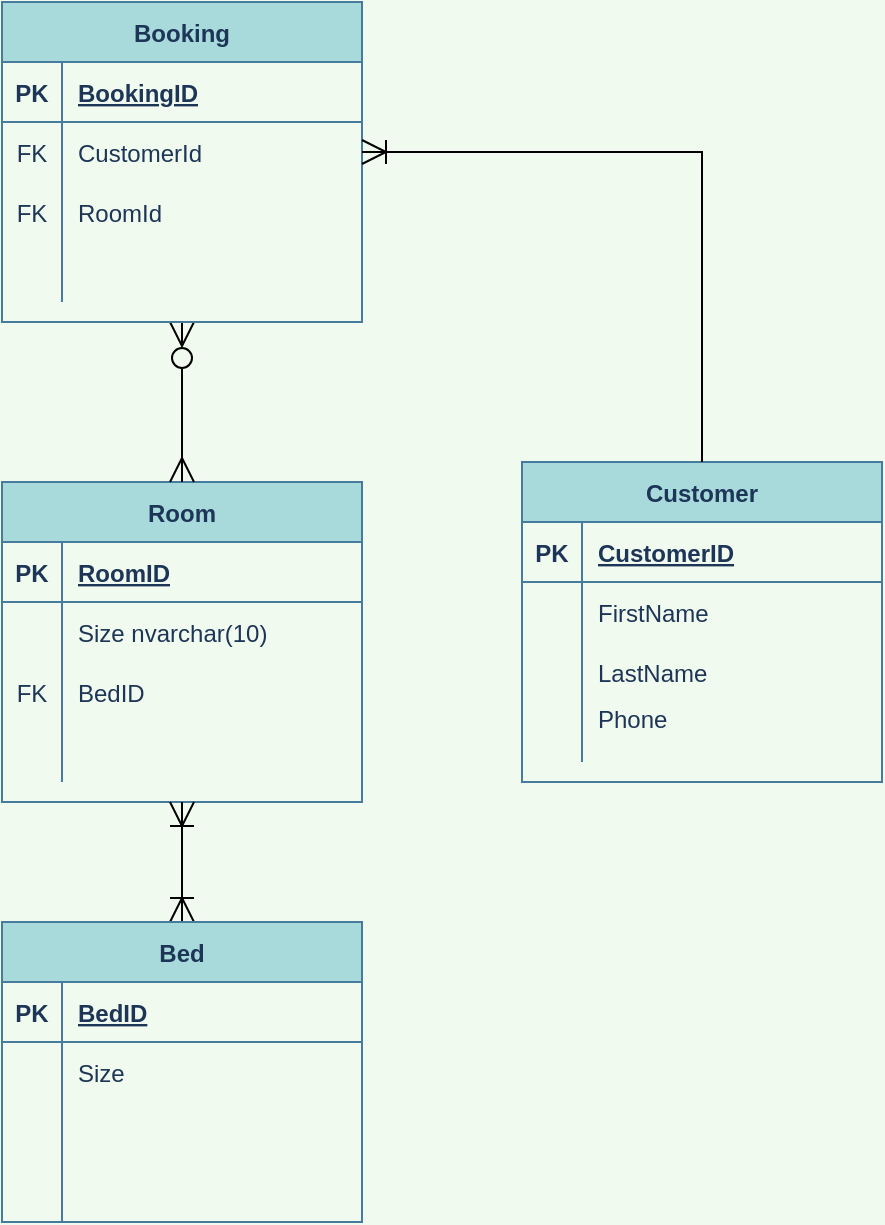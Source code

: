 <mxfile version="20.2.3" type="device"><diagram id="uxcJAp8ZWIvbBPf6CyUV" name="Sida-1"><mxGraphModel dx="488" dy="641" grid="1" gridSize="10" guides="1" tooltips="1" connect="1" arrows="1" fold="1" page="1" pageScale="1" pageWidth="827" pageHeight="1169" background="#F1FAEE" math="0" shadow="0"><root><mxCell id="0"/><mxCell id="1" parent="0"/><mxCell id="YhSoo6fq5v7C-0EKnRnC-1" value="Room" style="shape=table;startSize=30;container=1;collapsible=1;childLayout=tableLayout;fixedRows=1;rowLines=0;fontStyle=1;align=center;resizeLast=1;fontColor=#1D3557;strokeColor=#457B9D;fillColor=#A8DADC;" parent="1" vertex="1"><mxGeometry x="50" y="250" width="180" height="160" as="geometry"/></mxCell><mxCell id="YhSoo6fq5v7C-0EKnRnC-2" value="" style="shape=tableRow;horizontal=0;startSize=0;swimlaneHead=0;swimlaneBody=0;fillColor=none;collapsible=0;dropTarget=0;points=[[0,0.5],[1,0.5]];portConstraint=eastwest;top=0;left=0;right=0;bottom=1;fontColor=#1D3557;strokeColor=#457B9D;" parent="YhSoo6fq5v7C-0EKnRnC-1" vertex="1"><mxGeometry y="30" width="180" height="30" as="geometry"/></mxCell><mxCell id="YhSoo6fq5v7C-0EKnRnC-3" value="PK" style="shape=partialRectangle;connectable=0;fillColor=none;top=0;left=0;bottom=0;right=0;fontStyle=1;overflow=hidden;fontColor=#1D3557;strokeColor=#457B9D;" parent="YhSoo6fq5v7C-0EKnRnC-2" vertex="1"><mxGeometry width="30" height="30" as="geometry"><mxRectangle width="30" height="30" as="alternateBounds"/></mxGeometry></mxCell><mxCell id="YhSoo6fq5v7C-0EKnRnC-4" value="RoomID" style="shape=partialRectangle;connectable=0;fillColor=none;top=0;left=0;bottom=0;right=0;align=left;spacingLeft=6;fontStyle=5;overflow=hidden;fontColor=#1D3557;strokeColor=#457B9D;" parent="YhSoo6fq5v7C-0EKnRnC-2" vertex="1"><mxGeometry x="30" width="150" height="30" as="geometry"><mxRectangle width="150" height="30" as="alternateBounds"/></mxGeometry></mxCell><mxCell id="YhSoo6fq5v7C-0EKnRnC-5" value="" style="shape=tableRow;horizontal=0;startSize=0;swimlaneHead=0;swimlaneBody=0;fillColor=none;collapsible=0;dropTarget=0;points=[[0,0.5],[1,0.5]];portConstraint=eastwest;top=0;left=0;right=0;bottom=0;fontColor=#1D3557;strokeColor=#457B9D;" parent="YhSoo6fq5v7C-0EKnRnC-1" vertex="1"><mxGeometry y="60" width="180" height="30" as="geometry"/></mxCell><mxCell id="YhSoo6fq5v7C-0EKnRnC-6" value="" style="shape=partialRectangle;connectable=0;fillColor=none;top=0;left=0;bottom=0;right=0;editable=1;overflow=hidden;fontColor=#1D3557;strokeColor=#457B9D;" parent="YhSoo6fq5v7C-0EKnRnC-5" vertex="1"><mxGeometry width="30" height="30" as="geometry"><mxRectangle width="30" height="30" as="alternateBounds"/></mxGeometry></mxCell><mxCell id="YhSoo6fq5v7C-0EKnRnC-7" value="Size nvarchar(10)" style="shape=partialRectangle;connectable=0;fillColor=none;top=0;left=0;bottom=0;right=0;align=left;spacingLeft=6;overflow=hidden;fontColor=#1D3557;strokeColor=#457B9D;" parent="YhSoo6fq5v7C-0EKnRnC-5" vertex="1"><mxGeometry x="30" width="150" height="30" as="geometry"><mxRectangle width="150" height="30" as="alternateBounds"/></mxGeometry></mxCell><mxCell id="YhSoo6fq5v7C-0EKnRnC-8" value="" style="shape=tableRow;horizontal=0;startSize=0;swimlaneHead=0;swimlaneBody=0;fillColor=none;collapsible=0;dropTarget=0;points=[[0,0.5],[1,0.5]];portConstraint=eastwest;top=0;left=0;right=0;bottom=0;fontColor=#1D3557;strokeColor=#457B9D;" parent="YhSoo6fq5v7C-0EKnRnC-1" vertex="1"><mxGeometry y="90" width="180" height="30" as="geometry"/></mxCell><mxCell id="YhSoo6fq5v7C-0EKnRnC-9" value="FK" style="shape=partialRectangle;connectable=0;fillColor=none;top=0;left=0;bottom=0;right=0;editable=1;overflow=hidden;fontColor=#1D3557;strokeColor=#457B9D;" parent="YhSoo6fq5v7C-0EKnRnC-8" vertex="1"><mxGeometry width="30" height="30" as="geometry"><mxRectangle width="30" height="30" as="alternateBounds"/></mxGeometry></mxCell><mxCell id="YhSoo6fq5v7C-0EKnRnC-10" value="BedID" style="shape=partialRectangle;connectable=0;fillColor=none;top=0;left=0;bottom=0;right=0;align=left;spacingLeft=6;overflow=hidden;fontColor=#1D3557;strokeColor=#457B9D;" parent="YhSoo6fq5v7C-0EKnRnC-8" vertex="1"><mxGeometry x="30" width="150" height="30" as="geometry"><mxRectangle width="150" height="30" as="alternateBounds"/></mxGeometry></mxCell><mxCell id="YhSoo6fq5v7C-0EKnRnC-11" value="" style="shape=tableRow;horizontal=0;startSize=0;swimlaneHead=0;swimlaneBody=0;fillColor=none;collapsible=0;dropTarget=0;points=[[0,0.5],[1,0.5]];portConstraint=eastwest;top=0;left=0;right=0;bottom=0;fontColor=#1D3557;strokeColor=#457B9D;" parent="YhSoo6fq5v7C-0EKnRnC-1" vertex="1"><mxGeometry y="120" width="180" height="30" as="geometry"/></mxCell><mxCell id="YhSoo6fq5v7C-0EKnRnC-12" value="" style="shape=partialRectangle;connectable=0;fillColor=none;top=0;left=0;bottom=0;right=0;editable=1;overflow=hidden;fontColor=#1D3557;strokeColor=#457B9D;" parent="YhSoo6fq5v7C-0EKnRnC-11" vertex="1"><mxGeometry width="30" height="30" as="geometry"><mxRectangle width="30" height="30" as="alternateBounds"/></mxGeometry></mxCell><mxCell id="YhSoo6fq5v7C-0EKnRnC-13" value="" style="shape=partialRectangle;connectable=0;fillColor=none;top=0;left=0;bottom=0;right=0;align=left;spacingLeft=6;overflow=hidden;fontColor=#1D3557;strokeColor=#457B9D;" parent="YhSoo6fq5v7C-0EKnRnC-11" vertex="1"><mxGeometry x="30" width="150" height="30" as="geometry"><mxRectangle width="150" height="30" as="alternateBounds"/></mxGeometry></mxCell><mxCell id="YhSoo6fq5v7C-0EKnRnC-14" value="Customer" style="shape=table;startSize=30;container=1;collapsible=1;childLayout=tableLayout;fixedRows=1;rowLines=0;fontStyle=1;align=center;resizeLast=1;fontColor=#1D3557;strokeColor=#457B9D;fillColor=#A8DADC;" parent="1" vertex="1"><mxGeometry x="310" y="240" width="180" height="160" as="geometry"/></mxCell><mxCell id="YhSoo6fq5v7C-0EKnRnC-15" value="" style="shape=tableRow;horizontal=0;startSize=0;swimlaneHead=0;swimlaneBody=0;fillColor=none;collapsible=0;dropTarget=0;points=[[0,0.5],[1,0.5]];portConstraint=eastwest;top=0;left=0;right=0;bottom=1;fontColor=#1D3557;strokeColor=#457B9D;" parent="YhSoo6fq5v7C-0EKnRnC-14" vertex="1"><mxGeometry y="30" width="180" height="30" as="geometry"/></mxCell><mxCell id="YhSoo6fq5v7C-0EKnRnC-16" value="PK" style="shape=partialRectangle;connectable=0;fillColor=none;top=0;left=0;bottom=0;right=0;fontStyle=1;overflow=hidden;fontColor=#1D3557;strokeColor=#457B9D;" parent="YhSoo6fq5v7C-0EKnRnC-15" vertex="1"><mxGeometry width="30" height="30" as="geometry"><mxRectangle width="30" height="30" as="alternateBounds"/></mxGeometry></mxCell><mxCell id="YhSoo6fq5v7C-0EKnRnC-17" value="CustomerID" style="shape=partialRectangle;connectable=0;fillColor=none;top=0;left=0;bottom=0;right=0;align=left;spacingLeft=6;fontStyle=5;overflow=hidden;fontColor=#1D3557;strokeColor=#457B9D;" parent="YhSoo6fq5v7C-0EKnRnC-15" vertex="1"><mxGeometry x="30" width="150" height="30" as="geometry"><mxRectangle width="150" height="30" as="alternateBounds"/></mxGeometry></mxCell><mxCell id="YhSoo6fq5v7C-0EKnRnC-18" value="" style="shape=tableRow;horizontal=0;startSize=0;swimlaneHead=0;swimlaneBody=0;fillColor=none;collapsible=0;dropTarget=0;points=[[0,0.5],[1,0.5]];portConstraint=eastwest;top=0;left=0;right=0;bottom=0;fontColor=#1D3557;strokeColor=#457B9D;" parent="YhSoo6fq5v7C-0EKnRnC-14" vertex="1"><mxGeometry y="60" width="180" height="30" as="geometry"/></mxCell><mxCell id="YhSoo6fq5v7C-0EKnRnC-19" value="" style="shape=partialRectangle;connectable=0;fillColor=none;top=0;left=0;bottom=0;right=0;editable=1;overflow=hidden;fontColor=#1D3557;strokeColor=#457B9D;" parent="YhSoo6fq5v7C-0EKnRnC-18" vertex="1"><mxGeometry width="30" height="30" as="geometry"><mxRectangle width="30" height="30" as="alternateBounds"/></mxGeometry></mxCell><mxCell id="YhSoo6fq5v7C-0EKnRnC-20" value="FirstName" style="shape=partialRectangle;connectable=0;fillColor=none;top=0;left=0;bottom=0;right=0;align=left;spacingLeft=6;overflow=hidden;fontColor=#1D3557;strokeColor=#457B9D;" parent="YhSoo6fq5v7C-0EKnRnC-18" vertex="1"><mxGeometry x="30" width="150" height="30" as="geometry"><mxRectangle width="150" height="30" as="alternateBounds"/></mxGeometry></mxCell><mxCell id="YhSoo6fq5v7C-0EKnRnC-21" value="" style="shape=tableRow;horizontal=0;startSize=0;swimlaneHead=0;swimlaneBody=0;fillColor=none;collapsible=0;dropTarget=0;points=[[0,0.5],[1,0.5]];portConstraint=eastwest;top=0;left=0;right=0;bottom=0;fontColor=#1D3557;strokeColor=#457B9D;" parent="YhSoo6fq5v7C-0EKnRnC-14" vertex="1"><mxGeometry y="90" width="180" height="30" as="geometry"/></mxCell><mxCell id="YhSoo6fq5v7C-0EKnRnC-22" value="" style="shape=partialRectangle;connectable=0;fillColor=none;top=0;left=0;bottom=0;right=0;editable=1;overflow=hidden;fontColor=#1D3557;strokeColor=#457B9D;" parent="YhSoo6fq5v7C-0EKnRnC-21" vertex="1"><mxGeometry width="30" height="30" as="geometry"><mxRectangle width="30" height="30" as="alternateBounds"/></mxGeometry></mxCell><mxCell id="YhSoo6fq5v7C-0EKnRnC-23" value="LastName" style="shape=partialRectangle;connectable=0;fillColor=none;top=0;left=0;bottom=0;right=0;align=left;spacingLeft=6;overflow=hidden;fontColor=#1D3557;strokeColor=#457B9D;" parent="YhSoo6fq5v7C-0EKnRnC-21" vertex="1"><mxGeometry x="30" width="150" height="30" as="geometry"><mxRectangle width="150" height="30" as="alternateBounds"/></mxGeometry></mxCell><mxCell id="YhSoo6fq5v7C-0EKnRnC-24" value="" style="shape=tableRow;horizontal=0;startSize=0;swimlaneHead=0;swimlaneBody=0;fillColor=none;collapsible=0;dropTarget=0;points=[[0,0.5],[1,0.5]];portConstraint=eastwest;top=0;left=0;right=0;bottom=0;fontColor=#1D3557;strokeColor=#457B9D;" parent="YhSoo6fq5v7C-0EKnRnC-14" vertex="1"><mxGeometry y="120" width="180" height="30" as="geometry"/></mxCell><mxCell id="YhSoo6fq5v7C-0EKnRnC-25" value="" style="shape=partialRectangle;connectable=0;fillColor=none;top=0;left=0;bottom=0;right=0;editable=1;overflow=hidden;fontColor=#1D3557;strokeColor=#457B9D;" parent="YhSoo6fq5v7C-0EKnRnC-24" vertex="1"><mxGeometry width="30" height="30" as="geometry"><mxRectangle width="30" height="30" as="alternateBounds"/></mxGeometry></mxCell><mxCell id="YhSoo6fq5v7C-0EKnRnC-26" value="Phone&#10;" style="shape=partialRectangle;connectable=0;fillColor=none;top=0;left=0;bottom=0;right=0;align=left;spacingLeft=6;overflow=hidden;fontColor=#1D3557;strokeColor=#457B9D;" parent="YhSoo6fq5v7C-0EKnRnC-24" vertex="1"><mxGeometry x="30" width="150" height="30" as="geometry"><mxRectangle width="150" height="30" as="alternateBounds"/></mxGeometry></mxCell><mxCell id="SjOS61LlfujwKOnhzvTt-16" style="edgeStyle=orthogonalEdgeStyle;rounded=0;orthogonalLoop=1;jettySize=auto;html=1;entryX=0.5;entryY=0;entryDx=0;entryDy=0;startArrow=ERzeroToMany;startFill=0;startSize=10;endSize=10;endArrow=ERmany;endFill=0;" edge="1" parent="1" source="YhSoo6fq5v7C-0EKnRnC-27" target="YhSoo6fq5v7C-0EKnRnC-1"><mxGeometry relative="1" as="geometry"/></mxCell><mxCell id="YhSoo6fq5v7C-0EKnRnC-27" value="Booking" style="shape=table;startSize=30;container=1;collapsible=1;childLayout=tableLayout;fixedRows=1;rowLines=0;fontStyle=1;align=center;resizeLast=1;fontColor=#1D3557;strokeColor=#457B9D;fillColor=#A8DADC;" parent="1" vertex="1"><mxGeometry x="50" y="10" width="180" height="160" as="geometry"/></mxCell><mxCell id="YhSoo6fq5v7C-0EKnRnC-28" value="" style="shape=tableRow;horizontal=0;startSize=0;swimlaneHead=0;swimlaneBody=0;fillColor=none;collapsible=0;dropTarget=0;points=[[0,0.5],[1,0.5]];portConstraint=eastwest;top=0;left=0;right=0;bottom=1;fontColor=#1D3557;strokeColor=#457B9D;" parent="YhSoo6fq5v7C-0EKnRnC-27" vertex="1"><mxGeometry y="30" width="180" height="30" as="geometry"/></mxCell><mxCell id="YhSoo6fq5v7C-0EKnRnC-29" value="PK" style="shape=partialRectangle;connectable=0;fillColor=none;top=0;left=0;bottom=0;right=0;fontStyle=1;overflow=hidden;fontColor=#1D3557;strokeColor=#457B9D;" parent="YhSoo6fq5v7C-0EKnRnC-28" vertex="1"><mxGeometry width="30" height="30" as="geometry"><mxRectangle width="30" height="30" as="alternateBounds"/></mxGeometry></mxCell><mxCell id="YhSoo6fq5v7C-0EKnRnC-30" value="BookingID" style="shape=partialRectangle;connectable=0;fillColor=none;top=0;left=0;bottom=0;right=0;align=left;spacingLeft=6;fontStyle=5;overflow=hidden;fontColor=#1D3557;strokeColor=#457B9D;" parent="YhSoo6fq5v7C-0EKnRnC-28" vertex="1"><mxGeometry x="30" width="150" height="30" as="geometry"><mxRectangle width="150" height="30" as="alternateBounds"/></mxGeometry></mxCell><mxCell id="YhSoo6fq5v7C-0EKnRnC-31" value="" style="shape=tableRow;horizontal=0;startSize=0;swimlaneHead=0;swimlaneBody=0;fillColor=none;collapsible=0;dropTarget=0;points=[[0,0.5],[1,0.5]];portConstraint=eastwest;top=0;left=0;right=0;bottom=0;fontColor=#1D3557;strokeColor=#457B9D;" parent="YhSoo6fq5v7C-0EKnRnC-27" vertex="1"><mxGeometry y="60" width="180" height="30" as="geometry"/></mxCell><mxCell id="YhSoo6fq5v7C-0EKnRnC-32" value="FK" style="shape=partialRectangle;connectable=0;fillColor=none;top=0;left=0;bottom=0;right=0;editable=1;overflow=hidden;fontColor=#1D3557;strokeColor=#457B9D;" parent="YhSoo6fq5v7C-0EKnRnC-31" vertex="1"><mxGeometry width="30" height="30" as="geometry"><mxRectangle width="30" height="30" as="alternateBounds"/></mxGeometry></mxCell><mxCell id="YhSoo6fq5v7C-0EKnRnC-33" value="CustomerId" style="shape=partialRectangle;connectable=0;fillColor=none;top=0;left=0;bottom=0;right=0;align=left;spacingLeft=6;overflow=hidden;fontColor=#1D3557;strokeColor=#457B9D;" parent="YhSoo6fq5v7C-0EKnRnC-31" vertex="1"><mxGeometry x="30" width="150" height="30" as="geometry"><mxRectangle width="150" height="30" as="alternateBounds"/></mxGeometry></mxCell><mxCell id="YhSoo6fq5v7C-0EKnRnC-34" value="" style="shape=tableRow;horizontal=0;startSize=0;swimlaneHead=0;swimlaneBody=0;fillColor=none;collapsible=0;dropTarget=0;points=[[0,0.5],[1,0.5]];portConstraint=eastwest;top=0;left=0;right=0;bottom=0;fontColor=#1D3557;strokeColor=#457B9D;" parent="YhSoo6fq5v7C-0EKnRnC-27" vertex="1"><mxGeometry y="90" width="180" height="30" as="geometry"/></mxCell><mxCell id="YhSoo6fq5v7C-0EKnRnC-35" value="FK" style="shape=partialRectangle;connectable=0;fillColor=none;top=0;left=0;bottom=0;right=0;editable=1;overflow=hidden;fontColor=#1D3557;strokeColor=#457B9D;" parent="YhSoo6fq5v7C-0EKnRnC-34" vertex="1"><mxGeometry width="30" height="30" as="geometry"><mxRectangle width="30" height="30" as="alternateBounds"/></mxGeometry></mxCell><mxCell id="YhSoo6fq5v7C-0EKnRnC-36" value="RoomId" style="shape=partialRectangle;connectable=0;fillColor=none;top=0;left=0;bottom=0;right=0;align=left;spacingLeft=6;overflow=hidden;fontColor=#1D3557;strokeColor=#457B9D;" parent="YhSoo6fq5v7C-0EKnRnC-34" vertex="1"><mxGeometry x="30" width="150" height="30" as="geometry"><mxRectangle width="150" height="30" as="alternateBounds"/></mxGeometry></mxCell><mxCell id="YhSoo6fq5v7C-0EKnRnC-37" value="" style="shape=tableRow;horizontal=0;startSize=0;swimlaneHead=0;swimlaneBody=0;fillColor=none;collapsible=0;dropTarget=0;points=[[0,0.5],[1,0.5]];portConstraint=eastwest;top=0;left=0;right=0;bottom=0;fontColor=#1D3557;strokeColor=#457B9D;" parent="YhSoo6fq5v7C-0EKnRnC-27" vertex="1"><mxGeometry y="120" width="180" height="30" as="geometry"/></mxCell><mxCell id="YhSoo6fq5v7C-0EKnRnC-38" value="" style="shape=partialRectangle;connectable=0;fillColor=none;top=0;left=0;bottom=0;right=0;editable=1;overflow=hidden;fontColor=#1D3557;strokeColor=#457B9D;" parent="YhSoo6fq5v7C-0EKnRnC-37" vertex="1"><mxGeometry width="30" height="30" as="geometry"><mxRectangle width="30" height="30" as="alternateBounds"/></mxGeometry></mxCell><mxCell id="YhSoo6fq5v7C-0EKnRnC-39" value="" style="shape=partialRectangle;connectable=0;fillColor=none;top=0;left=0;bottom=0;right=0;align=left;spacingLeft=6;overflow=hidden;fontColor=#1D3557;strokeColor=#457B9D;" parent="YhSoo6fq5v7C-0EKnRnC-37" vertex="1"><mxGeometry x="30" width="150" height="30" as="geometry"><mxRectangle width="150" height="30" as="alternateBounds"/></mxGeometry></mxCell><mxCell id="SjOS61LlfujwKOnhzvTt-14" style="edgeStyle=orthogonalEdgeStyle;rounded=0;orthogonalLoop=1;jettySize=auto;html=1;entryX=0.5;entryY=1;entryDx=0;entryDy=0;endArrow=ERoneToMany;endFill=0;endSize=10;startSize=10;startArrow=ERoneToMany;startFill=0;" edge="1" parent="1" source="SjOS61LlfujwKOnhzvTt-1" target="YhSoo6fq5v7C-0EKnRnC-1"><mxGeometry relative="1" as="geometry"/></mxCell><mxCell id="SjOS61LlfujwKOnhzvTt-1" value="Bed" style="shape=table;startSize=30;container=1;collapsible=1;childLayout=tableLayout;fixedRows=1;rowLines=0;fontStyle=1;align=center;resizeLast=1;fontColor=#1D3557;strokeColor=#457B9D;fillColor=#A8DADC;" vertex="1" parent="1"><mxGeometry x="50" y="470" width="180" height="150" as="geometry"/></mxCell><mxCell id="SjOS61LlfujwKOnhzvTt-2" value="" style="shape=tableRow;horizontal=0;startSize=0;swimlaneHead=0;swimlaneBody=0;fillColor=none;collapsible=0;dropTarget=0;points=[[0,0.5],[1,0.5]];portConstraint=eastwest;top=0;left=0;right=0;bottom=1;fontColor=#1D3557;strokeColor=#457B9D;" vertex="1" parent="SjOS61LlfujwKOnhzvTt-1"><mxGeometry y="30" width="180" height="30" as="geometry"/></mxCell><mxCell id="SjOS61LlfujwKOnhzvTt-3" value="PK" style="shape=partialRectangle;connectable=0;fillColor=none;top=0;left=0;bottom=0;right=0;fontStyle=1;overflow=hidden;fontColor=#1D3557;strokeColor=#457B9D;" vertex="1" parent="SjOS61LlfujwKOnhzvTt-2"><mxGeometry width="30" height="30" as="geometry"><mxRectangle width="30" height="30" as="alternateBounds"/></mxGeometry></mxCell><mxCell id="SjOS61LlfujwKOnhzvTt-4" value="BedID" style="shape=partialRectangle;connectable=0;fillColor=none;top=0;left=0;bottom=0;right=0;align=left;spacingLeft=6;fontStyle=5;overflow=hidden;fontColor=#1D3557;strokeColor=#457B9D;" vertex="1" parent="SjOS61LlfujwKOnhzvTt-2"><mxGeometry x="30" width="150" height="30" as="geometry"><mxRectangle width="150" height="30" as="alternateBounds"/></mxGeometry></mxCell><mxCell id="SjOS61LlfujwKOnhzvTt-5" value="" style="shape=tableRow;horizontal=0;startSize=0;swimlaneHead=0;swimlaneBody=0;fillColor=none;collapsible=0;dropTarget=0;points=[[0,0.5],[1,0.5]];portConstraint=eastwest;top=0;left=0;right=0;bottom=0;fontColor=#1D3557;strokeColor=#457B9D;" vertex="1" parent="SjOS61LlfujwKOnhzvTt-1"><mxGeometry y="60" width="180" height="30" as="geometry"/></mxCell><mxCell id="SjOS61LlfujwKOnhzvTt-6" value="" style="shape=partialRectangle;connectable=0;fillColor=none;top=0;left=0;bottom=0;right=0;editable=1;overflow=hidden;fontColor=#1D3557;strokeColor=#457B9D;" vertex="1" parent="SjOS61LlfujwKOnhzvTt-5"><mxGeometry width="30" height="30" as="geometry"><mxRectangle width="30" height="30" as="alternateBounds"/></mxGeometry></mxCell><mxCell id="SjOS61LlfujwKOnhzvTt-7" value="Size" style="shape=partialRectangle;connectable=0;fillColor=none;top=0;left=0;bottom=0;right=0;align=left;spacingLeft=6;overflow=hidden;fontColor=#1D3557;strokeColor=#457B9D;" vertex="1" parent="SjOS61LlfujwKOnhzvTt-5"><mxGeometry x="30" width="150" height="30" as="geometry"><mxRectangle width="150" height="30" as="alternateBounds"/></mxGeometry></mxCell><mxCell id="SjOS61LlfujwKOnhzvTt-8" value="" style="shape=tableRow;horizontal=0;startSize=0;swimlaneHead=0;swimlaneBody=0;fillColor=none;collapsible=0;dropTarget=0;points=[[0,0.5],[1,0.5]];portConstraint=eastwest;top=0;left=0;right=0;bottom=0;fontColor=#1D3557;strokeColor=#457B9D;" vertex="1" parent="SjOS61LlfujwKOnhzvTt-1"><mxGeometry y="90" width="180" height="30" as="geometry"/></mxCell><mxCell id="SjOS61LlfujwKOnhzvTt-9" value="" style="shape=partialRectangle;connectable=0;fillColor=none;top=0;left=0;bottom=0;right=0;editable=1;overflow=hidden;fontColor=#1D3557;strokeColor=#457B9D;" vertex="1" parent="SjOS61LlfujwKOnhzvTt-8"><mxGeometry width="30" height="30" as="geometry"><mxRectangle width="30" height="30" as="alternateBounds"/></mxGeometry></mxCell><mxCell id="SjOS61LlfujwKOnhzvTt-10" value="" style="shape=partialRectangle;connectable=0;fillColor=none;top=0;left=0;bottom=0;right=0;align=left;spacingLeft=6;overflow=hidden;fontColor=#1D3557;strokeColor=#457B9D;" vertex="1" parent="SjOS61LlfujwKOnhzvTt-8"><mxGeometry x="30" width="150" height="30" as="geometry"><mxRectangle width="150" height="30" as="alternateBounds"/></mxGeometry></mxCell><mxCell id="SjOS61LlfujwKOnhzvTt-11" value="" style="shape=tableRow;horizontal=0;startSize=0;swimlaneHead=0;swimlaneBody=0;fillColor=none;collapsible=0;dropTarget=0;points=[[0,0.5],[1,0.5]];portConstraint=eastwest;top=0;left=0;right=0;bottom=0;fontColor=#1D3557;strokeColor=#457B9D;" vertex="1" parent="SjOS61LlfujwKOnhzvTt-1"><mxGeometry y="120" width="180" height="30" as="geometry"/></mxCell><mxCell id="SjOS61LlfujwKOnhzvTt-12" value="" style="shape=partialRectangle;connectable=0;fillColor=none;top=0;left=0;bottom=0;right=0;editable=1;overflow=hidden;fontColor=#1D3557;strokeColor=#457B9D;" vertex="1" parent="SjOS61LlfujwKOnhzvTt-11"><mxGeometry width="30" height="30" as="geometry"><mxRectangle width="30" height="30" as="alternateBounds"/></mxGeometry></mxCell><mxCell id="SjOS61LlfujwKOnhzvTt-13" value="" style="shape=partialRectangle;connectable=0;fillColor=none;top=0;left=0;bottom=0;right=0;align=left;spacingLeft=6;overflow=hidden;fontColor=#1D3557;strokeColor=#457B9D;" vertex="1" parent="SjOS61LlfujwKOnhzvTt-11"><mxGeometry x="30" width="150" height="30" as="geometry"><mxRectangle width="150" height="30" as="alternateBounds"/></mxGeometry></mxCell><mxCell id="SjOS61LlfujwKOnhzvTt-17" style="edgeStyle=orthogonalEdgeStyle;rounded=0;orthogonalLoop=1;jettySize=auto;html=1;entryX=0.5;entryY=0;entryDx=0;entryDy=0;endArrow=none;endFill=0;startArrow=ERoneToMany;startFill=0;strokeWidth=1;endSize=10;startSize=10;" edge="1" parent="1" source="YhSoo6fq5v7C-0EKnRnC-31" target="YhSoo6fq5v7C-0EKnRnC-14"><mxGeometry relative="1" as="geometry"/></mxCell></root></mxGraphModel></diagram></mxfile>
